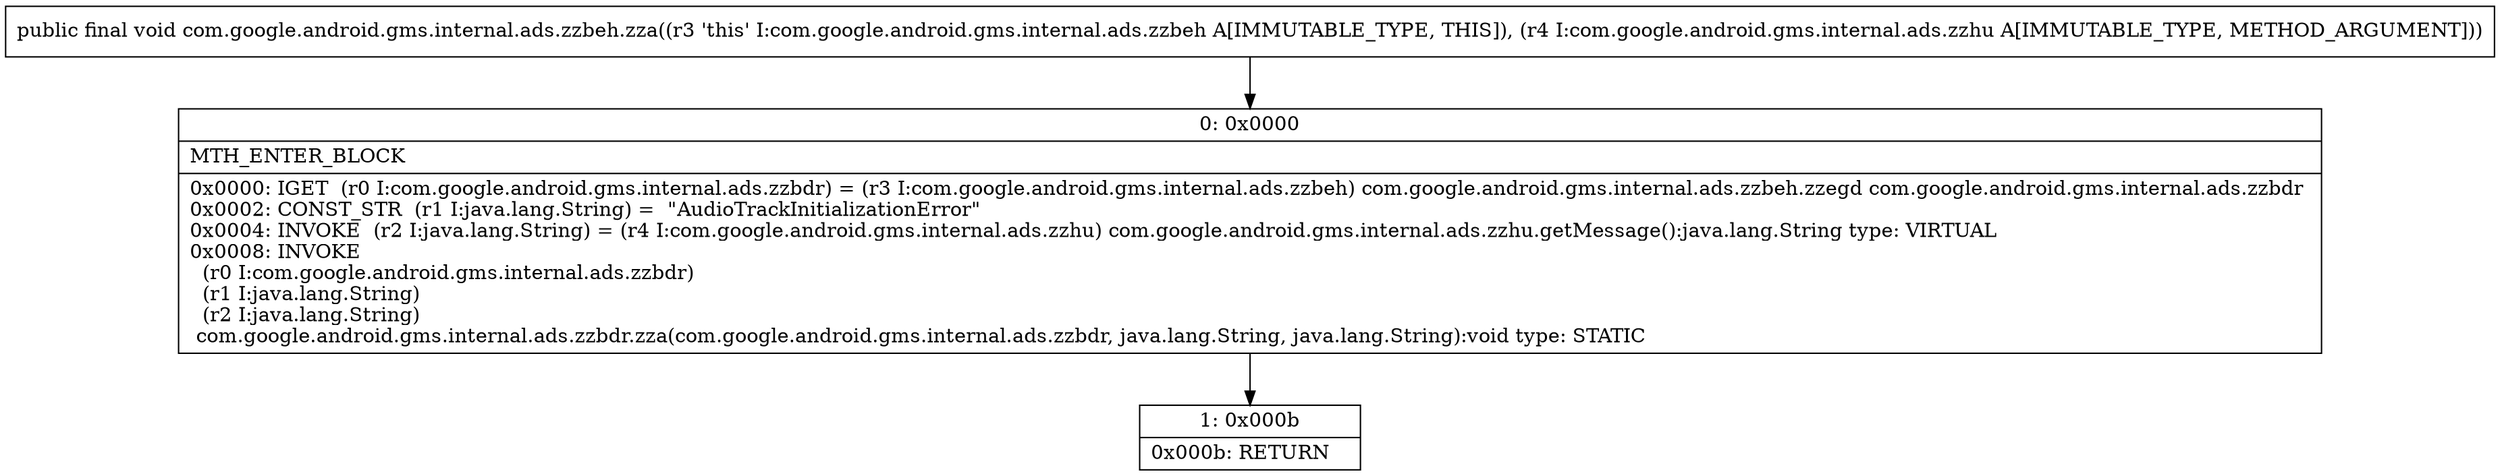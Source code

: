 digraph "CFG forcom.google.android.gms.internal.ads.zzbeh.zza(Lcom\/google\/android\/gms\/internal\/ads\/zzhu;)V" {
Node_0 [shape=record,label="{0\:\ 0x0000|MTH_ENTER_BLOCK\l|0x0000: IGET  (r0 I:com.google.android.gms.internal.ads.zzbdr) = (r3 I:com.google.android.gms.internal.ads.zzbeh) com.google.android.gms.internal.ads.zzbeh.zzegd com.google.android.gms.internal.ads.zzbdr \l0x0002: CONST_STR  (r1 I:java.lang.String) =  \"AudioTrackInitializationError\" \l0x0004: INVOKE  (r2 I:java.lang.String) = (r4 I:com.google.android.gms.internal.ads.zzhu) com.google.android.gms.internal.ads.zzhu.getMessage():java.lang.String type: VIRTUAL \l0x0008: INVOKE  \l  (r0 I:com.google.android.gms.internal.ads.zzbdr)\l  (r1 I:java.lang.String)\l  (r2 I:java.lang.String)\l com.google.android.gms.internal.ads.zzbdr.zza(com.google.android.gms.internal.ads.zzbdr, java.lang.String, java.lang.String):void type: STATIC \l}"];
Node_1 [shape=record,label="{1\:\ 0x000b|0x000b: RETURN   \l}"];
MethodNode[shape=record,label="{public final void com.google.android.gms.internal.ads.zzbeh.zza((r3 'this' I:com.google.android.gms.internal.ads.zzbeh A[IMMUTABLE_TYPE, THIS]), (r4 I:com.google.android.gms.internal.ads.zzhu A[IMMUTABLE_TYPE, METHOD_ARGUMENT])) }"];
MethodNode -> Node_0;
Node_0 -> Node_1;
}

